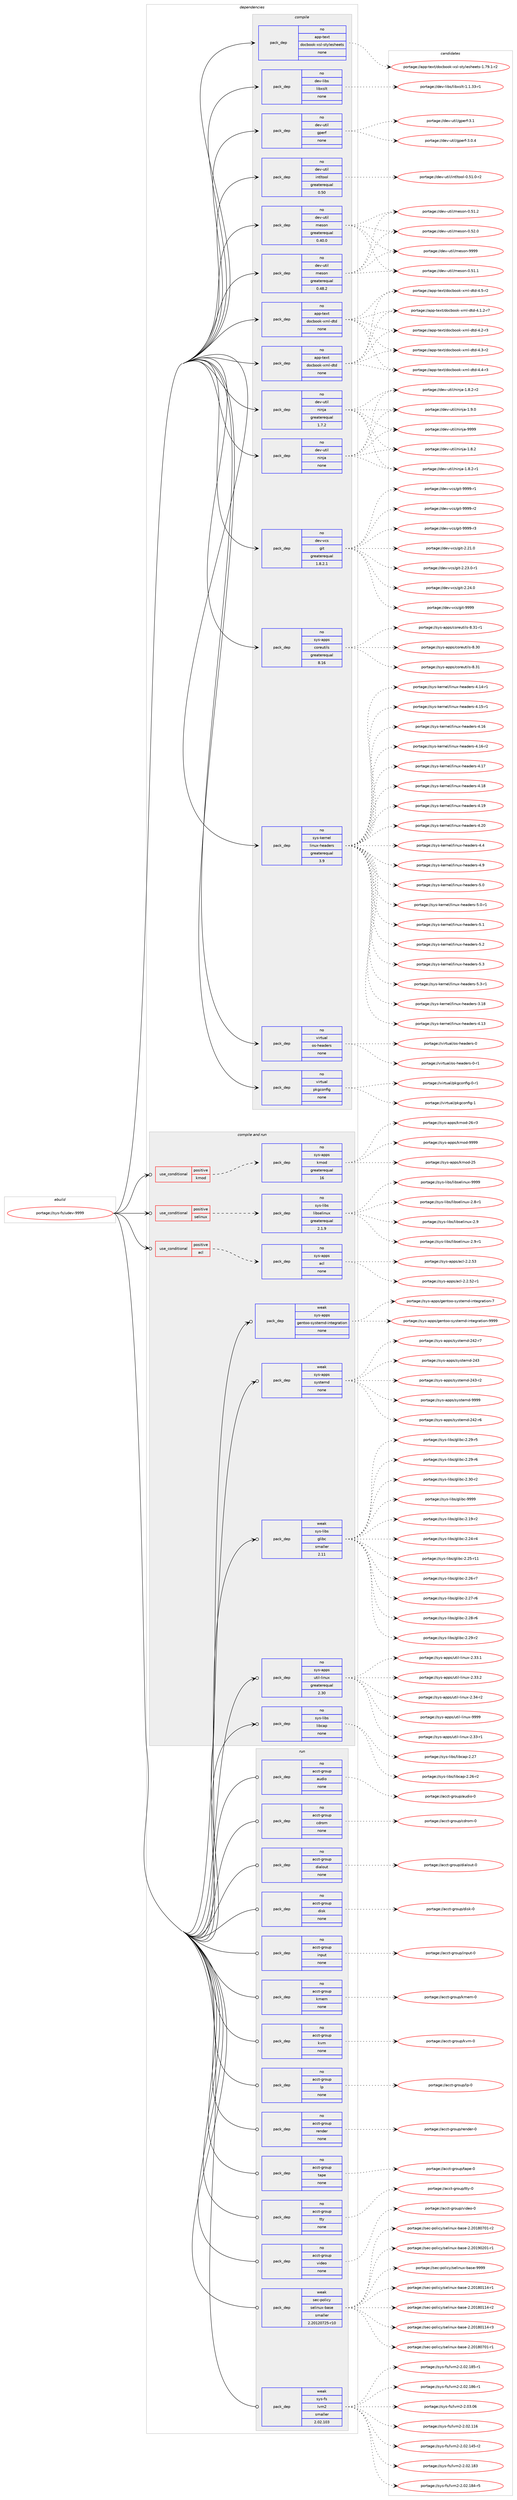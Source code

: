 digraph prolog {

# *************
# Graph options
# *************

newrank=true;
concentrate=true;
compound=true;
graph [rankdir=LR,fontname=Helvetica,fontsize=10,ranksep=1.5];#, ranksep=2.5, nodesep=0.2];
edge  [arrowhead=vee];
node  [fontname=Helvetica,fontsize=10];

# **********
# The ebuild
# **********

subgraph cluster_leftcol {
color=gray;
rank=same;
label=<<i>ebuild</i>>;
id [label="portage://sys-fs/udev-9999", color=red, width=4, href="../sys-fs/udev-9999.svg"];
}

# ****************
# The dependencies
# ****************

subgraph cluster_midcol {
color=gray;
label=<<i>dependencies</i>>;
subgraph cluster_compile {
fillcolor="#eeeeee";
style=filled;
label=<<i>compile</i>>;
subgraph pack316217 {
dependency426648 [label=<<TABLE BORDER="0" CELLBORDER="1" CELLSPACING="0" CELLPADDING="4" WIDTH="220"><TR><TD ROWSPAN="6" CELLPADDING="30">pack_dep</TD></TR><TR><TD WIDTH="110">no</TD></TR><TR><TD>app-text</TD></TR><TR><TD>docbook-xml-dtd</TD></TR><TR><TD>none</TD></TR><TR><TD></TD></TR></TABLE>>, shape=none, color=blue];
}
id:e -> dependency426648:w [weight=20,style="solid",arrowhead="vee"];
subgraph pack316218 {
dependency426649 [label=<<TABLE BORDER="0" CELLBORDER="1" CELLSPACING="0" CELLPADDING="4" WIDTH="220"><TR><TD ROWSPAN="6" CELLPADDING="30">pack_dep</TD></TR><TR><TD WIDTH="110">no</TD></TR><TR><TD>app-text</TD></TR><TR><TD>docbook-xml-dtd</TD></TR><TR><TD>none</TD></TR><TR><TD></TD></TR></TABLE>>, shape=none, color=blue];
}
id:e -> dependency426649:w [weight=20,style="solid",arrowhead="vee"];
subgraph pack316219 {
dependency426650 [label=<<TABLE BORDER="0" CELLBORDER="1" CELLSPACING="0" CELLPADDING="4" WIDTH="220"><TR><TD ROWSPAN="6" CELLPADDING="30">pack_dep</TD></TR><TR><TD WIDTH="110">no</TD></TR><TR><TD>app-text</TD></TR><TR><TD>docbook-xsl-stylesheets</TD></TR><TR><TD>none</TD></TR><TR><TD></TD></TR></TABLE>>, shape=none, color=blue];
}
id:e -> dependency426650:w [weight=20,style="solid",arrowhead="vee"];
subgraph pack316220 {
dependency426651 [label=<<TABLE BORDER="0" CELLBORDER="1" CELLSPACING="0" CELLPADDING="4" WIDTH="220"><TR><TD ROWSPAN="6" CELLPADDING="30">pack_dep</TD></TR><TR><TD WIDTH="110">no</TD></TR><TR><TD>dev-libs</TD></TR><TR><TD>libxslt</TD></TR><TR><TD>none</TD></TR><TR><TD></TD></TR></TABLE>>, shape=none, color=blue];
}
id:e -> dependency426651:w [weight=20,style="solid",arrowhead="vee"];
subgraph pack316221 {
dependency426652 [label=<<TABLE BORDER="0" CELLBORDER="1" CELLSPACING="0" CELLPADDING="4" WIDTH="220"><TR><TD ROWSPAN="6" CELLPADDING="30">pack_dep</TD></TR><TR><TD WIDTH="110">no</TD></TR><TR><TD>dev-util</TD></TR><TR><TD>gperf</TD></TR><TR><TD>none</TD></TR><TR><TD></TD></TR></TABLE>>, shape=none, color=blue];
}
id:e -> dependency426652:w [weight=20,style="solid",arrowhead="vee"];
subgraph pack316222 {
dependency426653 [label=<<TABLE BORDER="0" CELLBORDER="1" CELLSPACING="0" CELLPADDING="4" WIDTH="220"><TR><TD ROWSPAN="6" CELLPADDING="30">pack_dep</TD></TR><TR><TD WIDTH="110">no</TD></TR><TR><TD>dev-util</TD></TR><TR><TD>intltool</TD></TR><TR><TD>greaterequal</TD></TR><TR><TD>0.50</TD></TR></TABLE>>, shape=none, color=blue];
}
id:e -> dependency426653:w [weight=20,style="solid",arrowhead="vee"];
subgraph pack316223 {
dependency426654 [label=<<TABLE BORDER="0" CELLBORDER="1" CELLSPACING="0" CELLPADDING="4" WIDTH="220"><TR><TD ROWSPAN="6" CELLPADDING="30">pack_dep</TD></TR><TR><TD WIDTH="110">no</TD></TR><TR><TD>dev-util</TD></TR><TR><TD>meson</TD></TR><TR><TD>greaterequal</TD></TR><TR><TD>0.40.0</TD></TR></TABLE>>, shape=none, color=blue];
}
id:e -> dependency426654:w [weight=20,style="solid",arrowhead="vee"];
subgraph pack316224 {
dependency426655 [label=<<TABLE BORDER="0" CELLBORDER="1" CELLSPACING="0" CELLPADDING="4" WIDTH="220"><TR><TD ROWSPAN="6" CELLPADDING="30">pack_dep</TD></TR><TR><TD WIDTH="110">no</TD></TR><TR><TD>dev-util</TD></TR><TR><TD>meson</TD></TR><TR><TD>greaterequal</TD></TR><TR><TD>0.48.2</TD></TR></TABLE>>, shape=none, color=blue];
}
id:e -> dependency426655:w [weight=20,style="solid",arrowhead="vee"];
subgraph pack316225 {
dependency426656 [label=<<TABLE BORDER="0" CELLBORDER="1" CELLSPACING="0" CELLPADDING="4" WIDTH="220"><TR><TD ROWSPAN="6" CELLPADDING="30">pack_dep</TD></TR><TR><TD WIDTH="110">no</TD></TR><TR><TD>dev-util</TD></TR><TR><TD>ninja</TD></TR><TR><TD>greaterequal</TD></TR><TR><TD>1.7.2</TD></TR></TABLE>>, shape=none, color=blue];
}
id:e -> dependency426656:w [weight=20,style="solid",arrowhead="vee"];
subgraph pack316226 {
dependency426657 [label=<<TABLE BORDER="0" CELLBORDER="1" CELLSPACING="0" CELLPADDING="4" WIDTH="220"><TR><TD ROWSPAN="6" CELLPADDING="30">pack_dep</TD></TR><TR><TD WIDTH="110">no</TD></TR><TR><TD>dev-util</TD></TR><TR><TD>ninja</TD></TR><TR><TD>none</TD></TR><TR><TD></TD></TR></TABLE>>, shape=none, color=blue];
}
id:e -> dependency426657:w [weight=20,style="solid",arrowhead="vee"];
subgraph pack316227 {
dependency426658 [label=<<TABLE BORDER="0" CELLBORDER="1" CELLSPACING="0" CELLPADDING="4" WIDTH="220"><TR><TD ROWSPAN="6" CELLPADDING="30">pack_dep</TD></TR><TR><TD WIDTH="110">no</TD></TR><TR><TD>dev-vcs</TD></TR><TR><TD>git</TD></TR><TR><TD>greaterequal</TD></TR><TR><TD>1.8.2.1</TD></TR></TABLE>>, shape=none, color=blue];
}
id:e -> dependency426658:w [weight=20,style="solid",arrowhead="vee"];
subgraph pack316228 {
dependency426659 [label=<<TABLE BORDER="0" CELLBORDER="1" CELLSPACING="0" CELLPADDING="4" WIDTH="220"><TR><TD ROWSPAN="6" CELLPADDING="30">pack_dep</TD></TR><TR><TD WIDTH="110">no</TD></TR><TR><TD>sys-apps</TD></TR><TR><TD>coreutils</TD></TR><TR><TD>greaterequal</TD></TR><TR><TD>8.16</TD></TR></TABLE>>, shape=none, color=blue];
}
id:e -> dependency426659:w [weight=20,style="solid",arrowhead="vee"];
subgraph pack316229 {
dependency426660 [label=<<TABLE BORDER="0" CELLBORDER="1" CELLSPACING="0" CELLPADDING="4" WIDTH="220"><TR><TD ROWSPAN="6" CELLPADDING="30">pack_dep</TD></TR><TR><TD WIDTH="110">no</TD></TR><TR><TD>sys-kernel</TD></TR><TR><TD>linux-headers</TD></TR><TR><TD>greaterequal</TD></TR><TR><TD>3.9</TD></TR></TABLE>>, shape=none, color=blue];
}
id:e -> dependency426660:w [weight=20,style="solid",arrowhead="vee"];
subgraph pack316230 {
dependency426661 [label=<<TABLE BORDER="0" CELLBORDER="1" CELLSPACING="0" CELLPADDING="4" WIDTH="220"><TR><TD ROWSPAN="6" CELLPADDING="30">pack_dep</TD></TR><TR><TD WIDTH="110">no</TD></TR><TR><TD>virtual</TD></TR><TR><TD>os-headers</TD></TR><TR><TD>none</TD></TR><TR><TD></TD></TR></TABLE>>, shape=none, color=blue];
}
id:e -> dependency426661:w [weight=20,style="solid",arrowhead="vee"];
subgraph pack316231 {
dependency426662 [label=<<TABLE BORDER="0" CELLBORDER="1" CELLSPACING="0" CELLPADDING="4" WIDTH="220"><TR><TD ROWSPAN="6" CELLPADDING="30">pack_dep</TD></TR><TR><TD WIDTH="110">no</TD></TR><TR><TD>virtual</TD></TR><TR><TD>pkgconfig</TD></TR><TR><TD>none</TD></TR><TR><TD></TD></TR></TABLE>>, shape=none, color=blue];
}
id:e -> dependency426662:w [weight=20,style="solid",arrowhead="vee"];
}
subgraph cluster_compileandrun {
fillcolor="#eeeeee";
style=filled;
label=<<i>compile and run</i>>;
subgraph cond103281 {
dependency426663 [label=<<TABLE BORDER="0" CELLBORDER="1" CELLSPACING="0" CELLPADDING="4"><TR><TD ROWSPAN="3" CELLPADDING="10">use_conditional</TD></TR><TR><TD>positive</TD></TR><TR><TD>acl</TD></TR></TABLE>>, shape=none, color=red];
subgraph pack316232 {
dependency426664 [label=<<TABLE BORDER="0" CELLBORDER="1" CELLSPACING="0" CELLPADDING="4" WIDTH="220"><TR><TD ROWSPAN="6" CELLPADDING="30">pack_dep</TD></TR><TR><TD WIDTH="110">no</TD></TR><TR><TD>sys-apps</TD></TR><TR><TD>acl</TD></TR><TR><TD>none</TD></TR><TR><TD></TD></TR></TABLE>>, shape=none, color=blue];
}
dependency426663:e -> dependency426664:w [weight=20,style="dashed",arrowhead="vee"];
}
id:e -> dependency426663:w [weight=20,style="solid",arrowhead="odotvee"];
subgraph cond103282 {
dependency426665 [label=<<TABLE BORDER="0" CELLBORDER="1" CELLSPACING="0" CELLPADDING="4"><TR><TD ROWSPAN="3" CELLPADDING="10">use_conditional</TD></TR><TR><TD>positive</TD></TR><TR><TD>kmod</TD></TR></TABLE>>, shape=none, color=red];
subgraph pack316233 {
dependency426666 [label=<<TABLE BORDER="0" CELLBORDER="1" CELLSPACING="0" CELLPADDING="4" WIDTH="220"><TR><TD ROWSPAN="6" CELLPADDING="30">pack_dep</TD></TR><TR><TD WIDTH="110">no</TD></TR><TR><TD>sys-apps</TD></TR><TR><TD>kmod</TD></TR><TR><TD>greaterequal</TD></TR><TR><TD>16</TD></TR></TABLE>>, shape=none, color=blue];
}
dependency426665:e -> dependency426666:w [weight=20,style="dashed",arrowhead="vee"];
}
id:e -> dependency426665:w [weight=20,style="solid",arrowhead="odotvee"];
subgraph cond103283 {
dependency426667 [label=<<TABLE BORDER="0" CELLBORDER="1" CELLSPACING="0" CELLPADDING="4"><TR><TD ROWSPAN="3" CELLPADDING="10">use_conditional</TD></TR><TR><TD>positive</TD></TR><TR><TD>selinux</TD></TR></TABLE>>, shape=none, color=red];
subgraph pack316234 {
dependency426668 [label=<<TABLE BORDER="0" CELLBORDER="1" CELLSPACING="0" CELLPADDING="4" WIDTH="220"><TR><TD ROWSPAN="6" CELLPADDING="30">pack_dep</TD></TR><TR><TD WIDTH="110">no</TD></TR><TR><TD>sys-libs</TD></TR><TR><TD>libselinux</TD></TR><TR><TD>greaterequal</TD></TR><TR><TD>2.1.9</TD></TR></TABLE>>, shape=none, color=blue];
}
dependency426667:e -> dependency426668:w [weight=20,style="dashed",arrowhead="vee"];
}
id:e -> dependency426667:w [weight=20,style="solid",arrowhead="odotvee"];
subgraph pack316235 {
dependency426669 [label=<<TABLE BORDER="0" CELLBORDER="1" CELLSPACING="0" CELLPADDING="4" WIDTH="220"><TR><TD ROWSPAN="6" CELLPADDING="30">pack_dep</TD></TR><TR><TD WIDTH="110">no</TD></TR><TR><TD>sys-apps</TD></TR><TR><TD>util-linux</TD></TR><TR><TD>greaterequal</TD></TR><TR><TD>2.30</TD></TR></TABLE>>, shape=none, color=blue];
}
id:e -> dependency426669:w [weight=20,style="solid",arrowhead="odotvee"];
subgraph pack316236 {
dependency426670 [label=<<TABLE BORDER="0" CELLBORDER="1" CELLSPACING="0" CELLPADDING="4" WIDTH="220"><TR><TD ROWSPAN="6" CELLPADDING="30">pack_dep</TD></TR><TR><TD WIDTH="110">no</TD></TR><TR><TD>sys-libs</TD></TR><TR><TD>libcap</TD></TR><TR><TD>none</TD></TR><TR><TD></TD></TR></TABLE>>, shape=none, color=blue];
}
id:e -> dependency426670:w [weight=20,style="solid",arrowhead="odotvee"];
subgraph pack316237 {
dependency426671 [label=<<TABLE BORDER="0" CELLBORDER="1" CELLSPACING="0" CELLPADDING="4" WIDTH="220"><TR><TD ROWSPAN="6" CELLPADDING="30">pack_dep</TD></TR><TR><TD WIDTH="110">weak</TD></TR><TR><TD>sys-apps</TD></TR><TR><TD>gentoo-systemd-integration</TD></TR><TR><TD>none</TD></TR><TR><TD></TD></TR></TABLE>>, shape=none, color=blue];
}
id:e -> dependency426671:w [weight=20,style="solid",arrowhead="odotvee"];
subgraph pack316238 {
dependency426672 [label=<<TABLE BORDER="0" CELLBORDER="1" CELLSPACING="0" CELLPADDING="4" WIDTH="220"><TR><TD ROWSPAN="6" CELLPADDING="30">pack_dep</TD></TR><TR><TD WIDTH="110">weak</TD></TR><TR><TD>sys-apps</TD></TR><TR><TD>systemd</TD></TR><TR><TD>none</TD></TR><TR><TD></TD></TR></TABLE>>, shape=none, color=blue];
}
id:e -> dependency426672:w [weight=20,style="solid",arrowhead="odotvee"];
subgraph pack316239 {
dependency426673 [label=<<TABLE BORDER="0" CELLBORDER="1" CELLSPACING="0" CELLPADDING="4" WIDTH="220"><TR><TD ROWSPAN="6" CELLPADDING="30">pack_dep</TD></TR><TR><TD WIDTH="110">weak</TD></TR><TR><TD>sys-libs</TD></TR><TR><TD>glibc</TD></TR><TR><TD>smaller</TD></TR><TR><TD>2.11</TD></TR></TABLE>>, shape=none, color=blue];
}
id:e -> dependency426673:w [weight=20,style="solid",arrowhead="odotvee"];
}
subgraph cluster_run {
fillcolor="#eeeeee";
style=filled;
label=<<i>run</i>>;
subgraph pack316240 {
dependency426674 [label=<<TABLE BORDER="0" CELLBORDER="1" CELLSPACING="0" CELLPADDING="4" WIDTH="220"><TR><TD ROWSPAN="6" CELLPADDING="30">pack_dep</TD></TR><TR><TD WIDTH="110">no</TD></TR><TR><TD>acct-group</TD></TR><TR><TD>audio</TD></TR><TR><TD>none</TD></TR><TR><TD></TD></TR></TABLE>>, shape=none, color=blue];
}
id:e -> dependency426674:w [weight=20,style="solid",arrowhead="odot"];
subgraph pack316241 {
dependency426675 [label=<<TABLE BORDER="0" CELLBORDER="1" CELLSPACING="0" CELLPADDING="4" WIDTH="220"><TR><TD ROWSPAN="6" CELLPADDING="30">pack_dep</TD></TR><TR><TD WIDTH="110">no</TD></TR><TR><TD>acct-group</TD></TR><TR><TD>cdrom</TD></TR><TR><TD>none</TD></TR><TR><TD></TD></TR></TABLE>>, shape=none, color=blue];
}
id:e -> dependency426675:w [weight=20,style="solid",arrowhead="odot"];
subgraph pack316242 {
dependency426676 [label=<<TABLE BORDER="0" CELLBORDER="1" CELLSPACING="0" CELLPADDING="4" WIDTH="220"><TR><TD ROWSPAN="6" CELLPADDING="30">pack_dep</TD></TR><TR><TD WIDTH="110">no</TD></TR><TR><TD>acct-group</TD></TR><TR><TD>dialout</TD></TR><TR><TD>none</TD></TR><TR><TD></TD></TR></TABLE>>, shape=none, color=blue];
}
id:e -> dependency426676:w [weight=20,style="solid",arrowhead="odot"];
subgraph pack316243 {
dependency426677 [label=<<TABLE BORDER="0" CELLBORDER="1" CELLSPACING="0" CELLPADDING="4" WIDTH="220"><TR><TD ROWSPAN="6" CELLPADDING="30">pack_dep</TD></TR><TR><TD WIDTH="110">no</TD></TR><TR><TD>acct-group</TD></TR><TR><TD>disk</TD></TR><TR><TD>none</TD></TR><TR><TD></TD></TR></TABLE>>, shape=none, color=blue];
}
id:e -> dependency426677:w [weight=20,style="solid",arrowhead="odot"];
subgraph pack316244 {
dependency426678 [label=<<TABLE BORDER="0" CELLBORDER="1" CELLSPACING="0" CELLPADDING="4" WIDTH="220"><TR><TD ROWSPAN="6" CELLPADDING="30">pack_dep</TD></TR><TR><TD WIDTH="110">no</TD></TR><TR><TD>acct-group</TD></TR><TR><TD>input</TD></TR><TR><TD>none</TD></TR><TR><TD></TD></TR></TABLE>>, shape=none, color=blue];
}
id:e -> dependency426678:w [weight=20,style="solid",arrowhead="odot"];
subgraph pack316245 {
dependency426679 [label=<<TABLE BORDER="0" CELLBORDER="1" CELLSPACING="0" CELLPADDING="4" WIDTH="220"><TR><TD ROWSPAN="6" CELLPADDING="30">pack_dep</TD></TR><TR><TD WIDTH="110">no</TD></TR><TR><TD>acct-group</TD></TR><TR><TD>kmem</TD></TR><TR><TD>none</TD></TR><TR><TD></TD></TR></TABLE>>, shape=none, color=blue];
}
id:e -> dependency426679:w [weight=20,style="solid",arrowhead="odot"];
subgraph pack316246 {
dependency426680 [label=<<TABLE BORDER="0" CELLBORDER="1" CELLSPACING="0" CELLPADDING="4" WIDTH="220"><TR><TD ROWSPAN="6" CELLPADDING="30">pack_dep</TD></TR><TR><TD WIDTH="110">no</TD></TR><TR><TD>acct-group</TD></TR><TR><TD>kvm</TD></TR><TR><TD>none</TD></TR><TR><TD></TD></TR></TABLE>>, shape=none, color=blue];
}
id:e -> dependency426680:w [weight=20,style="solid",arrowhead="odot"];
subgraph pack316247 {
dependency426681 [label=<<TABLE BORDER="0" CELLBORDER="1" CELLSPACING="0" CELLPADDING="4" WIDTH="220"><TR><TD ROWSPAN="6" CELLPADDING="30">pack_dep</TD></TR><TR><TD WIDTH="110">no</TD></TR><TR><TD>acct-group</TD></TR><TR><TD>lp</TD></TR><TR><TD>none</TD></TR><TR><TD></TD></TR></TABLE>>, shape=none, color=blue];
}
id:e -> dependency426681:w [weight=20,style="solid",arrowhead="odot"];
subgraph pack316248 {
dependency426682 [label=<<TABLE BORDER="0" CELLBORDER="1" CELLSPACING="0" CELLPADDING="4" WIDTH="220"><TR><TD ROWSPAN="6" CELLPADDING="30">pack_dep</TD></TR><TR><TD WIDTH="110">no</TD></TR><TR><TD>acct-group</TD></TR><TR><TD>render</TD></TR><TR><TD>none</TD></TR><TR><TD></TD></TR></TABLE>>, shape=none, color=blue];
}
id:e -> dependency426682:w [weight=20,style="solid",arrowhead="odot"];
subgraph pack316249 {
dependency426683 [label=<<TABLE BORDER="0" CELLBORDER="1" CELLSPACING="0" CELLPADDING="4" WIDTH="220"><TR><TD ROWSPAN="6" CELLPADDING="30">pack_dep</TD></TR><TR><TD WIDTH="110">no</TD></TR><TR><TD>acct-group</TD></TR><TR><TD>tape</TD></TR><TR><TD>none</TD></TR><TR><TD></TD></TR></TABLE>>, shape=none, color=blue];
}
id:e -> dependency426683:w [weight=20,style="solid",arrowhead="odot"];
subgraph pack316250 {
dependency426684 [label=<<TABLE BORDER="0" CELLBORDER="1" CELLSPACING="0" CELLPADDING="4" WIDTH="220"><TR><TD ROWSPAN="6" CELLPADDING="30">pack_dep</TD></TR><TR><TD WIDTH="110">no</TD></TR><TR><TD>acct-group</TD></TR><TR><TD>tty</TD></TR><TR><TD>none</TD></TR><TR><TD></TD></TR></TABLE>>, shape=none, color=blue];
}
id:e -> dependency426684:w [weight=20,style="solid",arrowhead="odot"];
subgraph pack316251 {
dependency426685 [label=<<TABLE BORDER="0" CELLBORDER="1" CELLSPACING="0" CELLPADDING="4" WIDTH="220"><TR><TD ROWSPAN="6" CELLPADDING="30">pack_dep</TD></TR><TR><TD WIDTH="110">no</TD></TR><TR><TD>acct-group</TD></TR><TR><TD>video</TD></TR><TR><TD>none</TD></TR><TR><TD></TD></TR></TABLE>>, shape=none, color=blue];
}
id:e -> dependency426685:w [weight=20,style="solid",arrowhead="odot"];
subgraph pack316252 {
dependency426686 [label=<<TABLE BORDER="0" CELLBORDER="1" CELLSPACING="0" CELLPADDING="4" WIDTH="220"><TR><TD ROWSPAN="6" CELLPADDING="30">pack_dep</TD></TR><TR><TD WIDTH="110">weak</TD></TR><TR><TD>sec-policy</TD></TR><TR><TD>selinux-base</TD></TR><TR><TD>smaller</TD></TR><TR><TD>2.20120725-r10</TD></TR></TABLE>>, shape=none, color=blue];
}
id:e -> dependency426686:w [weight=20,style="solid",arrowhead="odot"];
subgraph pack316253 {
dependency426687 [label=<<TABLE BORDER="0" CELLBORDER="1" CELLSPACING="0" CELLPADDING="4" WIDTH="220"><TR><TD ROWSPAN="6" CELLPADDING="30">pack_dep</TD></TR><TR><TD WIDTH="110">weak</TD></TR><TR><TD>sys-fs</TD></TR><TR><TD>lvm2</TD></TR><TR><TD>smaller</TD></TR><TR><TD>2.02.103</TD></TR></TABLE>>, shape=none, color=blue];
}
id:e -> dependency426687:w [weight=20,style="solid",arrowhead="odot"];
}
}

# **************
# The candidates
# **************

subgraph cluster_choices {
rank=same;
color=gray;
label=<<i>candidates</i>>;

subgraph choice316217 {
color=black;
nodesep=1;
choiceportage971121124511610112011647100111999811111110745120109108451001161004552464946504511455 [label="portage://app-text/docbook-xml-dtd-4.1.2-r7", color=red, width=4,href="../app-text/docbook-xml-dtd-4.1.2-r7.svg"];
choiceportage97112112451161011201164710011199981111111074512010910845100116100455246504511451 [label="portage://app-text/docbook-xml-dtd-4.2-r3", color=red, width=4,href="../app-text/docbook-xml-dtd-4.2-r3.svg"];
choiceportage97112112451161011201164710011199981111111074512010910845100116100455246514511450 [label="portage://app-text/docbook-xml-dtd-4.3-r2", color=red, width=4,href="../app-text/docbook-xml-dtd-4.3-r2.svg"];
choiceportage97112112451161011201164710011199981111111074512010910845100116100455246524511451 [label="portage://app-text/docbook-xml-dtd-4.4-r3", color=red, width=4,href="../app-text/docbook-xml-dtd-4.4-r3.svg"];
choiceportage97112112451161011201164710011199981111111074512010910845100116100455246534511450 [label="portage://app-text/docbook-xml-dtd-4.5-r2", color=red, width=4,href="../app-text/docbook-xml-dtd-4.5-r2.svg"];
dependency426648:e -> choiceportage971121124511610112011647100111999811111110745120109108451001161004552464946504511455:w [style=dotted,weight="100"];
dependency426648:e -> choiceportage97112112451161011201164710011199981111111074512010910845100116100455246504511451:w [style=dotted,weight="100"];
dependency426648:e -> choiceportage97112112451161011201164710011199981111111074512010910845100116100455246514511450:w [style=dotted,weight="100"];
dependency426648:e -> choiceportage97112112451161011201164710011199981111111074512010910845100116100455246524511451:w [style=dotted,weight="100"];
dependency426648:e -> choiceportage97112112451161011201164710011199981111111074512010910845100116100455246534511450:w [style=dotted,weight="100"];
}
subgraph choice316218 {
color=black;
nodesep=1;
choiceportage971121124511610112011647100111999811111110745120109108451001161004552464946504511455 [label="portage://app-text/docbook-xml-dtd-4.1.2-r7", color=red, width=4,href="../app-text/docbook-xml-dtd-4.1.2-r7.svg"];
choiceportage97112112451161011201164710011199981111111074512010910845100116100455246504511451 [label="portage://app-text/docbook-xml-dtd-4.2-r3", color=red, width=4,href="../app-text/docbook-xml-dtd-4.2-r3.svg"];
choiceportage97112112451161011201164710011199981111111074512010910845100116100455246514511450 [label="portage://app-text/docbook-xml-dtd-4.3-r2", color=red, width=4,href="../app-text/docbook-xml-dtd-4.3-r2.svg"];
choiceportage97112112451161011201164710011199981111111074512010910845100116100455246524511451 [label="portage://app-text/docbook-xml-dtd-4.4-r3", color=red, width=4,href="../app-text/docbook-xml-dtd-4.4-r3.svg"];
choiceportage97112112451161011201164710011199981111111074512010910845100116100455246534511450 [label="portage://app-text/docbook-xml-dtd-4.5-r2", color=red, width=4,href="../app-text/docbook-xml-dtd-4.5-r2.svg"];
dependency426649:e -> choiceportage971121124511610112011647100111999811111110745120109108451001161004552464946504511455:w [style=dotted,weight="100"];
dependency426649:e -> choiceportage97112112451161011201164710011199981111111074512010910845100116100455246504511451:w [style=dotted,weight="100"];
dependency426649:e -> choiceportage97112112451161011201164710011199981111111074512010910845100116100455246514511450:w [style=dotted,weight="100"];
dependency426649:e -> choiceportage97112112451161011201164710011199981111111074512010910845100116100455246524511451:w [style=dotted,weight="100"];
dependency426649:e -> choiceportage97112112451161011201164710011199981111111074512010910845100116100455246534511450:w [style=dotted,weight="100"];
}
subgraph choice316219 {
color=black;
nodesep=1;
choiceportage97112112451161011201164710011199981111111074512011510845115116121108101115104101101116115454946555746494511450 [label="portage://app-text/docbook-xsl-stylesheets-1.79.1-r2", color=red, width=4,href="../app-text/docbook-xsl-stylesheets-1.79.1-r2.svg"];
dependency426650:e -> choiceportage97112112451161011201164710011199981111111074512011510845115116121108101115104101101116115454946555746494511450:w [style=dotted,weight="100"];
}
subgraph choice316220 {
color=black;
nodesep=1;
choiceportage10010111845108105981154710810598120115108116454946494651514511449 [label="portage://dev-libs/libxslt-1.1.33-r1", color=red, width=4,href="../dev-libs/libxslt-1.1.33-r1.svg"];
dependency426651:e -> choiceportage10010111845108105981154710810598120115108116454946494651514511449:w [style=dotted,weight="100"];
}
subgraph choice316221 {
color=black;
nodesep=1;
choiceportage1001011184511711610510847103112101114102455146484652 [label="portage://dev-util/gperf-3.0.4", color=red, width=4,href="../dev-util/gperf-3.0.4.svg"];
choiceportage100101118451171161051084710311210111410245514649 [label="portage://dev-util/gperf-3.1", color=red, width=4,href="../dev-util/gperf-3.1.svg"];
dependency426652:e -> choiceportage1001011184511711610510847103112101114102455146484652:w [style=dotted,weight="100"];
dependency426652:e -> choiceportage100101118451171161051084710311210111410245514649:w [style=dotted,weight="100"];
}
subgraph choice316222 {
color=black;
nodesep=1;
choiceportage1001011184511711610510847105110116108116111111108454846534946484511450 [label="portage://dev-util/intltool-0.51.0-r2", color=red, width=4,href="../dev-util/intltool-0.51.0-r2.svg"];
dependency426653:e -> choiceportage1001011184511711610510847105110116108116111111108454846534946484511450:w [style=dotted,weight="100"];
}
subgraph choice316223 {
color=black;
nodesep=1;
choiceportage100101118451171161051084710910111511111045484653494649 [label="portage://dev-util/meson-0.51.1", color=red, width=4,href="../dev-util/meson-0.51.1.svg"];
choiceportage100101118451171161051084710910111511111045484653494650 [label="portage://dev-util/meson-0.51.2", color=red, width=4,href="../dev-util/meson-0.51.2.svg"];
choiceportage100101118451171161051084710910111511111045484653504648 [label="portage://dev-util/meson-0.52.0", color=red, width=4,href="../dev-util/meson-0.52.0.svg"];
choiceportage10010111845117116105108471091011151111104557575757 [label="portage://dev-util/meson-9999", color=red, width=4,href="../dev-util/meson-9999.svg"];
dependency426654:e -> choiceportage100101118451171161051084710910111511111045484653494649:w [style=dotted,weight="100"];
dependency426654:e -> choiceportage100101118451171161051084710910111511111045484653494650:w [style=dotted,weight="100"];
dependency426654:e -> choiceportage100101118451171161051084710910111511111045484653504648:w [style=dotted,weight="100"];
dependency426654:e -> choiceportage10010111845117116105108471091011151111104557575757:w [style=dotted,weight="100"];
}
subgraph choice316224 {
color=black;
nodesep=1;
choiceportage100101118451171161051084710910111511111045484653494649 [label="portage://dev-util/meson-0.51.1", color=red, width=4,href="../dev-util/meson-0.51.1.svg"];
choiceportage100101118451171161051084710910111511111045484653494650 [label="portage://dev-util/meson-0.51.2", color=red, width=4,href="../dev-util/meson-0.51.2.svg"];
choiceportage100101118451171161051084710910111511111045484653504648 [label="portage://dev-util/meson-0.52.0", color=red, width=4,href="../dev-util/meson-0.52.0.svg"];
choiceportage10010111845117116105108471091011151111104557575757 [label="portage://dev-util/meson-9999", color=red, width=4,href="../dev-util/meson-9999.svg"];
dependency426655:e -> choiceportage100101118451171161051084710910111511111045484653494649:w [style=dotted,weight="100"];
dependency426655:e -> choiceportage100101118451171161051084710910111511111045484653494650:w [style=dotted,weight="100"];
dependency426655:e -> choiceportage100101118451171161051084710910111511111045484653504648:w [style=dotted,weight="100"];
dependency426655:e -> choiceportage10010111845117116105108471091011151111104557575757:w [style=dotted,weight="100"];
}
subgraph choice316225 {
color=black;
nodesep=1;
choiceportage100101118451171161051084711010511010697454946564650 [label="portage://dev-util/ninja-1.8.2", color=red, width=4,href="../dev-util/ninja-1.8.2.svg"];
choiceportage1001011184511711610510847110105110106974549465646504511449 [label="portage://dev-util/ninja-1.8.2-r1", color=red, width=4,href="../dev-util/ninja-1.8.2-r1.svg"];
choiceportage1001011184511711610510847110105110106974549465646504511450 [label="portage://dev-util/ninja-1.8.2-r2", color=red, width=4,href="../dev-util/ninja-1.8.2-r2.svg"];
choiceportage100101118451171161051084711010511010697454946574648 [label="portage://dev-util/ninja-1.9.0", color=red, width=4,href="../dev-util/ninja-1.9.0.svg"];
choiceportage1001011184511711610510847110105110106974557575757 [label="portage://dev-util/ninja-9999", color=red, width=4,href="../dev-util/ninja-9999.svg"];
dependency426656:e -> choiceportage100101118451171161051084711010511010697454946564650:w [style=dotted,weight="100"];
dependency426656:e -> choiceportage1001011184511711610510847110105110106974549465646504511449:w [style=dotted,weight="100"];
dependency426656:e -> choiceportage1001011184511711610510847110105110106974549465646504511450:w [style=dotted,weight="100"];
dependency426656:e -> choiceportage100101118451171161051084711010511010697454946574648:w [style=dotted,weight="100"];
dependency426656:e -> choiceportage1001011184511711610510847110105110106974557575757:w [style=dotted,weight="100"];
}
subgraph choice316226 {
color=black;
nodesep=1;
choiceportage100101118451171161051084711010511010697454946564650 [label="portage://dev-util/ninja-1.8.2", color=red, width=4,href="../dev-util/ninja-1.8.2.svg"];
choiceportage1001011184511711610510847110105110106974549465646504511449 [label="portage://dev-util/ninja-1.8.2-r1", color=red, width=4,href="../dev-util/ninja-1.8.2-r1.svg"];
choiceportage1001011184511711610510847110105110106974549465646504511450 [label="portage://dev-util/ninja-1.8.2-r2", color=red, width=4,href="../dev-util/ninja-1.8.2-r2.svg"];
choiceportage100101118451171161051084711010511010697454946574648 [label="portage://dev-util/ninja-1.9.0", color=red, width=4,href="../dev-util/ninja-1.9.0.svg"];
choiceportage1001011184511711610510847110105110106974557575757 [label="portage://dev-util/ninja-9999", color=red, width=4,href="../dev-util/ninja-9999.svg"];
dependency426657:e -> choiceportage100101118451171161051084711010511010697454946564650:w [style=dotted,weight="100"];
dependency426657:e -> choiceportage1001011184511711610510847110105110106974549465646504511449:w [style=dotted,weight="100"];
dependency426657:e -> choiceportage1001011184511711610510847110105110106974549465646504511450:w [style=dotted,weight="100"];
dependency426657:e -> choiceportage100101118451171161051084711010511010697454946574648:w [style=dotted,weight="100"];
dependency426657:e -> choiceportage1001011184511711610510847110105110106974557575757:w [style=dotted,weight="100"];
}
subgraph choice316227 {
color=black;
nodesep=1;
choiceportage10010111845118991154710310511645504650494648 [label="portage://dev-vcs/git-2.21.0", color=red, width=4,href="../dev-vcs/git-2.21.0.svg"];
choiceportage100101118451189911547103105116455046505146484511449 [label="portage://dev-vcs/git-2.23.0-r1", color=red, width=4,href="../dev-vcs/git-2.23.0-r1.svg"];
choiceportage10010111845118991154710310511645504650524648 [label="portage://dev-vcs/git-2.24.0", color=red, width=4,href="../dev-vcs/git-2.24.0.svg"];
choiceportage1001011184511899115471031051164557575757 [label="portage://dev-vcs/git-9999", color=red, width=4,href="../dev-vcs/git-9999.svg"];
choiceportage10010111845118991154710310511645575757574511449 [label="portage://dev-vcs/git-9999-r1", color=red, width=4,href="../dev-vcs/git-9999-r1.svg"];
choiceportage10010111845118991154710310511645575757574511450 [label="portage://dev-vcs/git-9999-r2", color=red, width=4,href="../dev-vcs/git-9999-r2.svg"];
choiceportage10010111845118991154710310511645575757574511451 [label="portage://dev-vcs/git-9999-r3", color=red, width=4,href="../dev-vcs/git-9999-r3.svg"];
dependency426658:e -> choiceportage10010111845118991154710310511645504650494648:w [style=dotted,weight="100"];
dependency426658:e -> choiceportage100101118451189911547103105116455046505146484511449:w [style=dotted,weight="100"];
dependency426658:e -> choiceportage10010111845118991154710310511645504650524648:w [style=dotted,weight="100"];
dependency426658:e -> choiceportage1001011184511899115471031051164557575757:w [style=dotted,weight="100"];
dependency426658:e -> choiceportage10010111845118991154710310511645575757574511449:w [style=dotted,weight="100"];
dependency426658:e -> choiceportage10010111845118991154710310511645575757574511450:w [style=dotted,weight="100"];
dependency426658:e -> choiceportage10010111845118991154710310511645575757574511451:w [style=dotted,weight="100"];
}
subgraph choice316228 {
color=black;
nodesep=1;
choiceportage115121115459711211211547991111141011171161051081154556465148 [label="portage://sys-apps/coreutils-8.30", color=red, width=4,href="../sys-apps/coreutils-8.30.svg"];
choiceportage115121115459711211211547991111141011171161051081154556465149 [label="portage://sys-apps/coreutils-8.31", color=red, width=4,href="../sys-apps/coreutils-8.31.svg"];
choiceportage1151211154597112112115479911111410111711610510811545564651494511449 [label="portage://sys-apps/coreutils-8.31-r1", color=red, width=4,href="../sys-apps/coreutils-8.31-r1.svg"];
dependency426659:e -> choiceportage115121115459711211211547991111141011171161051081154556465148:w [style=dotted,weight="100"];
dependency426659:e -> choiceportage115121115459711211211547991111141011171161051081154556465149:w [style=dotted,weight="100"];
dependency426659:e -> choiceportage1151211154597112112115479911111410111711610510811545564651494511449:w [style=dotted,weight="100"];
}
subgraph choice316229 {
color=black;
nodesep=1;
choiceportage115121115451071011141101011084710810511011712045104101971001011141154551464956 [label="portage://sys-kernel/linux-headers-3.18", color=red, width=4,href="../sys-kernel/linux-headers-3.18.svg"];
choiceportage115121115451071011141101011084710810511011712045104101971001011141154552464951 [label="portage://sys-kernel/linux-headers-4.13", color=red, width=4,href="../sys-kernel/linux-headers-4.13.svg"];
choiceportage1151211154510710111411010110847108105110117120451041019710010111411545524649524511449 [label="portage://sys-kernel/linux-headers-4.14-r1", color=red, width=4,href="../sys-kernel/linux-headers-4.14-r1.svg"];
choiceportage1151211154510710111411010110847108105110117120451041019710010111411545524649534511449 [label="portage://sys-kernel/linux-headers-4.15-r1", color=red, width=4,href="../sys-kernel/linux-headers-4.15-r1.svg"];
choiceportage115121115451071011141101011084710810511011712045104101971001011141154552464954 [label="portage://sys-kernel/linux-headers-4.16", color=red, width=4,href="../sys-kernel/linux-headers-4.16.svg"];
choiceportage1151211154510710111411010110847108105110117120451041019710010111411545524649544511450 [label="portage://sys-kernel/linux-headers-4.16-r2", color=red, width=4,href="../sys-kernel/linux-headers-4.16-r2.svg"];
choiceportage115121115451071011141101011084710810511011712045104101971001011141154552464955 [label="portage://sys-kernel/linux-headers-4.17", color=red, width=4,href="../sys-kernel/linux-headers-4.17.svg"];
choiceportage115121115451071011141101011084710810511011712045104101971001011141154552464956 [label="portage://sys-kernel/linux-headers-4.18", color=red, width=4,href="../sys-kernel/linux-headers-4.18.svg"];
choiceportage115121115451071011141101011084710810511011712045104101971001011141154552464957 [label="portage://sys-kernel/linux-headers-4.19", color=red, width=4,href="../sys-kernel/linux-headers-4.19.svg"];
choiceportage115121115451071011141101011084710810511011712045104101971001011141154552465048 [label="portage://sys-kernel/linux-headers-4.20", color=red, width=4,href="../sys-kernel/linux-headers-4.20.svg"];
choiceportage1151211154510710111411010110847108105110117120451041019710010111411545524652 [label="portage://sys-kernel/linux-headers-4.4", color=red, width=4,href="../sys-kernel/linux-headers-4.4.svg"];
choiceportage1151211154510710111411010110847108105110117120451041019710010111411545524657 [label="portage://sys-kernel/linux-headers-4.9", color=red, width=4,href="../sys-kernel/linux-headers-4.9.svg"];
choiceportage1151211154510710111411010110847108105110117120451041019710010111411545534648 [label="portage://sys-kernel/linux-headers-5.0", color=red, width=4,href="../sys-kernel/linux-headers-5.0.svg"];
choiceportage11512111545107101114110101108471081051101171204510410197100101114115455346484511449 [label="portage://sys-kernel/linux-headers-5.0-r1", color=red, width=4,href="../sys-kernel/linux-headers-5.0-r1.svg"];
choiceportage1151211154510710111411010110847108105110117120451041019710010111411545534649 [label="portage://sys-kernel/linux-headers-5.1", color=red, width=4,href="../sys-kernel/linux-headers-5.1.svg"];
choiceportage1151211154510710111411010110847108105110117120451041019710010111411545534650 [label="portage://sys-kernel/linux-headers-5.2", color=red, width=4,href="../sys-kernel/linux-headers-5.2.svg"];
choiceportage1151211154510710111411010110847108105110117120451041019710010111411545534651 [label="portage://sys-kernel/linux-headers-5.3", color=red, width=4,href="../sys-kernel/linux-headers-5.3.svg"];
choiceportage11512111545107101114110101108471081051101171204510410197100101114115455346514511449 [label="portage://sys-kernel/linux-headers-5.3-r1", color=red, width=4,href="../sys-kernel/linux-headers-5.3-r1.svg"];
dependency426660:e -> choiceportage115121115451071011141101011084710810511011712045104101971001011141154551464956:w [style=dotted,weight="100"];
dependency426660:e -> choiceportage115121115451071011141101011084710810511011712045104101971001011141154552464951:w [style=dotted,weight="100"];
dependency426660:e -> choiceportage1151211154510710111411010110847108105110117120451041019710010111411545524649524511449:w [style=dotted,weight="100"];
dependency426660:e -> choiceportage1151211154510710111411010110847108105110117120451041019710010111411545524649534511449:w [style=dotted,weight="100"];
dependency426660:e -> choiceportage115121115451071011141101011084710810511011712045104101971001011141154552464954:w [style=dotted,weight="100"];
dependency426660:e -> choiceportage1151211154510710111411010110847108105110117120451041019710010111411545524649544511450:w [style=dotted,weight="100"];
dependency426660:e -> choiceportage115121115451071011141101011084710810511011712045104101971001011141154552464955:w [style=dotted,weight="100"];
dependency426660:e -> choiceportage115121115451071011141101011084710810511011712045104101971001011141154552464956:w [style=dotted,weight="100"];
dependency426660:e -> choiceportage115121115451071011141101011084710810511011712045104101971001011141154552464957:w [style=dotted,weight="100"];
dependency426660:e -> choiceportage115121115451071011141101011084710810511011712045104101971001011141154552465048:w [style=dotted,weight="100"];
dependency426660:e -> choiceportage1151211154510710111411010110847108105110117120451041019710010111411545524652:w [style=dotted,weight="100"];
dependency426660:e -> choiceportage1151211154510710111411010110847108105110117120451041019710010111411545524657:w [style=dotted,weight="100"];
dependency426660:e -> choiceportage1151211154510710111411010110847108105110117120451041019710010111411545534648:w [style=dotted,weight="100"];
dependency426660:e -> choiceportage11512111545107101114110101108471081051101171204510410197100101114115455346484511449:w [style=dotted,weight="100"];
dependency426660:e -> choiceportage1151211154510710111411010110847108105110117120451041019710010111411545534649:w [style=dotted,weight="100"];
dependency426660:e -> choiceportage1151211154510710111411010110847108105110117120451041019710010111411545534650:w [style=dotted,weight="100"];
dependency426660:e -> choiceportage1151211154510710111411010110847108105110117120451041019710010111411545534651:w [style=dotted,weight="100"];
dependency426660:e -> choiceportage11512111545107101114110101108471081051101171204510410197100101114115455346514511449:w [style=dotted,weight="100"];
}
subgraph choice316230 {
color=black;
nodesep=1;
choiceportage118105114116117971084711111545104101971001011141154548 [label="portage://virtual/os-headers-0", color=red, width=4,href="../virtual/os-headers-0.svg"];
choiceportage1181051141161179710847111115451041019710010111411545484511449 [label="portage://virtual/os-headers-0-r1", color=red, width=4,href="../virtual/os-headers-0-r1.svg"];
dependency426661:e -> choiceportage118105114116117971084711111545104101971001011141154548:w [style=dotted,weight="100"];
dependency426661:e -> choiceportage1181051141161179710847111115451041019710010111411545484511449:w [style=dotted,weight="100"];
}
subgraph choice316231 {
color=black;
nodesep=1;
choiceportage11810511411611797108471121071039911111010210510345484511449 [label="portage://virtual/pkgconfig-0-r1", color=red, width=4,href="../virtual/pkgconfig-0-r1.svg"];
choiceportage1181051141161179710847112107103991111101021051034549 [label="portage://virtual/pkgconfig-1", color=red, width=4,href="../virtual/pkgconfig-1.svg"];
dependency426662:e -> choiceportage11810511411611797108471121071039911111010210510345484511449:w [style=dotted,weight="100"];
dependency426662:e -> choiceportage1181051141161179710847112107103991111101021051034549:w [style=dotted,weight="100"];
}
subgraph choice316232 {
color=black;
nodesep=1;
choiceportage1151211154597112112115479799108455046504653504511449 [label="portage://sys-apps/acl-2.2.52-r1", color=red, width=4,href="../sys-apps/acl-2.2.52-r1.svg"];
choiceportage115121115459711211211547979910845504650465351 [label="portage://sys-apps/acl-2.2.53", color=red, width=4,href="../sys-apps/acl-2.2.53.svg"];
dependency426664:e -> choiceportage1151211154597112112115479799108455046504653504511449:w [style=dotted,weight="100"];
dependency426664:e -> choiceportage115121115459711211211547979910845504650465351:w [style=dotted,weight="100"];
}
subgraph choice316233 {
color=black;
nodesep=1;
choiceportage115121115459711211211547107109111100455053 [label="portage://sys-apps/kmod-25", color=red, width=4,href="../sys-apps/kmod-25.svg"];
choiceportage1151211154597112112115471071091111004550544511451 [label="portage://sys-apps/kmod-26-r3", color=red, width=4,href="../sys-apps/kmod-26-r3.svg"];
choiceportage1151211154597112112115471071091111004557575757 [label="portage://sys-apps/kmod-9999", color=red, width=4,href="../sys-apps/kmod-9999.svg"];
dependency426666:e -> choiceportage115121115459711211211547107109111100455053:w [style=dotted,weight="100"];
dependency426666:e -> choiceportage1151211154597112112115471071091111004550544511451:w [style=dotted,weight="100"];
dependency426666:e -> choiceportage1151211154597112112115471071091111004557575757:w [style=dotted,weight="100"];
}
subgraph choice316234 {
color=black;
nodesep=1;
choiceportage11512111545108105981154710810598115101108105110117120455046564511449 [label="portage://sys-libs/libselinux-2.8-r1", color=red, width=4,href="../sys-libs/libselinux-2.8-r1.svg"];
choiceportage1151211154510810598115471081059811510110810511011712045504657 [label="portage://sys-libs/libselinux-2.9", color=red, width=4,href="../sys-libs/libselinux-2.9.svg"];
choiceportage11512111545108105981154710810598115101108105110117120455046574511449 [label="portage://sys-libs/libselinux-2.9-r1", color=red, width=4,href="../sys-libs/libselinux-2.9-r1.svg"];
choiceportage115121115451081059811547108105981151011081051101171204557575757 [label="portage://sys-libs/libselinux-9999", color=red, width=4,href="../sys-libs/libselinux-9999.svg"];
dependency426668:e -> choiceportage11512111545108105981154710810598115101108105110117120455046564511449:w [style=dotted,weight="100"];
dependency426668:e -> choiceportage1151211154510810598115471081059811510110810511011712045504657:w [style=dotted,weight="100"];
dependency426668:e -> choiceportage11512111545108105981154710810598115101108105110117120455046574511449:w [style=dotted,weight="100"];
dependency426668:e -> choiceportage115121115451081059811547108105981151011081051101171204557575757:w [style=dotted,weight="100"];
}
subgraph choice316235 {
color=black;
nodesep=1;
choiceportage1151211154597112112115471171161051084510810511011712045504651514511449 [label="portage://sys-apps/util-linux-2.33-r1", color=red, width=4,href="../sys-apps/util-linux-2.33-r1.svg"];
choiceportage1151211154597112112115471171161051084510810511011712045504651514649 [label="portage://sys-apps/util-linux-2.33.1", color=red, width=4,href="../sys-apps/util-linux-2.33.1.svg"];
choiceportage1151211154597112112115471171161051084510810511011712045504651514650 [label="portage://sys-apps/util-linux-2.33.2", color=red, width=4,href="../sys-apps/util-linux-2.33.2.svg"];
choiceportage1151211154597112112115471171161051084510810511011712045504651524511450 [label="portage://sys-apps/util-linux-2.34-r2", color=red, width=4,href="../sys-apps/util-linux-2.34-r2.svg"];
choiceportage115121115459711211211547117116105108451081051101171204557575757 [label="portage://sys-apps/util-linux-9999", color=red, width=4,href="../sys-apps/util-linux-9999.svg"];
dependency426669:e -> choiceportage1151211154597112112115471171161051084510810511011712045504651514511449:w [style=dotted,weight="100"];
dependency426669:e -> choiceportage1151211154597112112115471171161051084510810511011712045504651514649:w [style=dotted,weight="100"];
dependency426669:e -> choiceportage1151211154597112112115471171161051084510810511011712045504651514650:w [style=dotted,weight="100"];
dependency426669:e -> choiceportage1151211154597112112115471171161051084510810511011712045504651524511450:w [style=dotted,weight="100"];
dependency426669:e -> choiceportage115121115459711211211547117116105108451081051101171204557575757:w [style=dotted,weight="100"];
}
subgraph choice316236 {
color=black;
nodesep=1;
choiceportage11512111545108105981154710810598999711245504650544511450 [label="portage://sys-libs/libcap-2.26-r2", color=red, width=4,href="../sys-libs/libcap-2.26-r2.svg"];
choiceportage1151211154510810598115471081059899971124550465055 [label="portage://sys-libs/libcap-2.27", color=red, width=4,href="../sys-libs/libcap-2.27.svg"];
dependency426670:e -> choiceportage11512111545108105981154710810598999711245504650544511450:w [style=dotted,weight="100"];
dependency426670:e -> choiceportage1151211154510810598115471081059899971124550465055:w [style=dotted,weight="100"];
}
subgraph choice316237 {
color=black;
nodesep=1;
choiceportage1151211154597112112115471031011101161111114511512111511610110910045105110116101103114971161051111104555 [label="portage://sys-apps/gentoo-systemd-integration-7", color=red, width=4,href="../sys-apps/gentoo-systemd-integration-7.svg"];
choiceportage1151211154597112112115471031011101161111114511512111511610110910045105110116101103114971161051111104557575757 [label="portage://sys-apps/gentoo-systemd-integration-9999", color=red, width=4,href="../sys-apps/gentoo-systemd-integration-9999.svg"];
dependency426671:e -> choiceportage1151211154597112112115471031011101161111114511512111511610110910045105110116101103114971161051111104555:w [style=dotted,weight="100"];
dependency426671:e -> choiceportage1151211154597112112115471031011101161111114511512111511610110910045105110116101103114971161051111104557575757:w [style=dotted,weight="100"];
}
subgraph choice316238 {
color=black;
nodesep=1;
choiceportage115121115459711211211547115121115116101109100455052504511454 [label="portage://sys-apps/systemd-242-r6", color=red, width=4,href="../sys-apps/systemd-242-r6.svg"];
choiceportage115121115459711211211547115121115116101109100455052504511455 [label="portage://sys-apps/systemd-242-r7", color=red, width=4,href="../sys-apps/systemd-242-r7.svg"];
choiceportage11512111545971121121154711512111511610110910045505251 [label="portage://sys-apps/systemd-243", color=red, width=4,href="../sys-apps/systemd-243.svg"];
choiceportage115121115459711211211547115121115116101109100455052514511450 [label="portage://sys-apps/systemd-243-r2", color=red, width=4,href="../sys-apps/systemd-243-r2.svg"];
choiceportage1151211154597112112115471151211151161011091004557575757 [label="portage://sys-apps/systemd-9999", color=red, width=4,href="../sys-apps/systemd-9999.svg"];
dependency426672:e -> choiceportage115121115459711211211547115121115116101109100455052504511454:w [style=dotted,weight="100"];
dependency426672:e -> choiceportage115121115459711211211547115121115116101109100455052504511455:w [style=dotted,weight="100"];
dependency426672:e -> choiceportage11512111545971121121154711512111511610110910045505251:w [style=dotted,weight="100"];
dependency426672:e -> choiceportage115121115459711211211547115121115116101109100455052514511450:w [style=dotted,weight="100"];
dependency426672:e -> choiceportage1151211154597112112115471151211151161011091004557575757:w [style=dotted,weight="100"];
}
subgraph choice316239 {
color=black;
nodesep=1;
choiceportage115121115451081059811547103108105989945504649574511450 [label="portage://sys-libs/glibc-2.19-r2", color=red, width=4,href="../sys-libs/glibc-2.19-r2.svg"];
choiceportage115121115451081059811547103108105989945504650524511452 [label="portage://sys-libs/glibc-2.24-r4", color=red, width=4,href="../sys-libs/glibc-2.24-r4.svg"];
choiceportage11512111545108105981154710310810598994550465053451144949 [label="portage://sys-libs/glibc-2.25-r11", color=red, width=4,href="../sys-libs/glibc-2.25-r11.svg"];
choiceportage115121115451081059811547103108105989945504650544511455 [label="portage://sys-libs/glibc-2.26-r7", color=red, width=4,href="../sys-libs/glibc-2.26-r7.svg"];
choiceportage115121115451081059811547103108105989945504650554511454 [label="portage://sys-libs/glibc-2.27-r6", color=red, width=4,href="../sys-libs/glibc-2.27-r6.svg"];
choiceportage115121115451081059811547103108105989945504650564511454 [label="portage://sys-libs/glibc-2.28-r6", color=red, width=4,href="../sys-libs/glibc-2.28-r6.svg"];
choiceportage115121115451081059811547103108105989945504650574511450 [label="portage://sys-libs/glibc-2.29-r2", color=red, width=4,href="../sys-libs/glibc-2.29-r2.svg"];
choiceportage115121115451081059811547103108105989945504650574511453 [label="portage://sys-libs/glibc-2.29-r5", color=red, width=4,href="../sys-libs/glibc-2.29-r5.svg"];
choiceportage115121115451081059811547103108105989945504650574511454 [label="portage://sys-libs/glibc-2.29-r6", color=red, width=4,href="../sys-libs/glibc-2.29-r6.svg"];
choiceportage115121115451081059811547103108105989945504651484511450 [label="portage://sys-libs/glibc-2.30-r2", color=red, width=4,href="../sys-libs/glibc-2.30-r2.svg"];
choiceportage11512111545108105981154710310810598994557575757 [label="portage://sys-libs/glibc-9999", color=red, width=4,href="../sys-libs/glibc-9999.svg"];
dependency426673:e -> choiceportage115121115451081059811547103108105989945504649574511450:w [style=dotted,weight="100"];
dependency426673:e -> choiceportage115121115451081059811547103108105989945504650524511452:w [style=dotted,weight="100"];
dependency426673:e -> choiceportage11512111545108105981154710310810598994550465053451144949:w [style=dotted,weight="100"];
dependency426673:e -> choiceportage115121115451081059811547103108105989945504650544511455:w [style=dotted,weight="100"];
dependency426673:e -> choiceportage115121115451081059811547103108105989945504650554511454:w [style=dotted,weight="100"];
dependency426673:e -> choiceportage115121115451081059811547103108105989945504650564511454:w [style=dotted,weight="100"];
dependency426673:e -> choiceportage115121115451081059811547103108105989945504650574511450:w [style=dotted,weight="100"];
dependency426673:e -> choiceportage115121115451081059811547103108105989945504650574511453:w [style=dotted,weight="100"];
dependency426673:e -> choiceportage115121115451081059811547103108105989945504650574511454:w [style=dotted,weight="100"];
dependency426673:e -> choiceportage115121115451081059811547103108105989945504651484511450:w [style=dotted,weight="100"];
dependency426673:e -> choiceportage11512111545108105981154710310810598994557575757:w [style=dotted,weight="100"];
}
subgraph choice316240 {
color=black;
nodesep=1;
choiceportage9799991164510311411111711247971171001051114548 [label="portage://acct-group/audio-0", color=red, width=4,href="../acct-group/audio-0.svg"];
dependency426674:e -> choiceportage9799991164510311411111711247971171001051114548:w [style=dotted,weight="100"];
}
subgraph choice316241 {
color=black;
nodesep=1;
choiceportage9799991164510311411111711247991001141111094548 [label="portage://acct-group/cdrom-0", color=red, width=4,href="../acct-group/cdrom-0.svg"];
dependency426675:e -> choiceportage9799991164510311411111711247991001141111094548:w [style=dotted,weight="100"];
}
subgraph choice316242 {
color=black;
nodesep=1;
choiceportage9799991164510311411111711247100105971081111171164548 [label="portage://acct-group/dialout-0", color=red, width=4,href="../acct-group/dialout-0.svg"];
dependency426676:e -> choiceportage9799991164510311411111711247100105971081111171164548:w [style=dotted,weight="100"];
}
subgraph choice316243 {
color=black;
nodesep=1;
choiceportage97999911645103114111117112471001051151074548 [label="portage://acct-group/disk-0", color=red, width=4,href="../acct-group/disk-0.svg"];
dependency426677:e -> choiceportage97999911645103114111117112471001051151074548:w [style=dotted,weight="100"];
}
subgraph choice316244 {
color=black;
nodesep=1;
choiceportage97999911645103114111117112471051101121171164548 [label="portage://acct-group/input-0", color=red, width=4,href="../acct-group/input-0.svg"];
dependency426678:e -> choiceportage97999911645103114111117112471051101121171164548:w [style=dotted,weight="100"];
}
subgraph choice316245 {
color=black;
nodesep=1;
choiceportage97999911645103114111117112471071091011094548 [label="portage://acct-group/kmem-0", color=red, width=4,href="../acct-group/kmem-0.svg"];
dependency426679:e -> choiceportage97999911645103114111117112471071091011094548:w [style=dotted,weight="100"];
}
subgraph choice316246 {
color=black;
nodesep=1;
choiceportage97999911645103114111117112471071181094548 [label="portage://acct-group/kvm-0", color=red, width=4,href="../acct-group/kvm-0.svg"];
dependency426680:e -> choiceportage97999911645103114111117112471071181094548:w [style=dotted,weight="100"];
}
subgraph choice316247 {
color=black;
nodesep=1;
choiceportage97999911645103114111117112471081124548 [label="portage://acct-group/lp-0", color=red, width=4,href="../acct-group/lp-0.svg"];
dependency426681:e -> choiceportage97999911645103114111117112471081124548:w [style=dotted,weight="100"];
}
subgraph choice316248 {
color=black;
nodesep=1;
choiceportage97999911645103114111117112471141011101001011144548 [label="portage://acct-group/render-0", color=red, width=4,href="../acct-group/render-0.svg"];
dependency426682:e -> choiceportage97999911645103114111117112471141011101001011144548:w [style=dotted,weight="100"];
}
subgraph choice316249 {
color=black;
nodesep=1;
choiceportage9799991164510311411111711247116971121014548 [label="portage://acct-group/tape-0", color=red, width=4,href="../acct-group/tape-0.svg"];
dependency426683:e -> choiceportage9799991164510311411111711247116971121014548:w [style=dotted,weight="100"];
}
subgraph choice316250 {
color=black;
nodesep=1;
choiceportage97999911645103114111117112471161161214548 [label="portage://acct-group/tty-0", color=red, width=4,href="../acct-group/tty-0.svg"];
dependency426684:e -> choiceportage97999911645103114111117112471161161214548:w [style=dotted,weight="100"];
}
subgraph choice316251 {
color=black;
nodesep=1;
choiceportage97999911645103114111117112471181051001011114548 [label="portage://acct-group/video-0", color=red, width=4,href="../acct-group/video-0.svg"];
dependency426685:e -> choiceportage97999911645103114111117112471181051001011114548:w [style=dotted,weight="100"];
}
subgraph choice316252 {
color=black;
nodesep=1;
choiceportage1151019945112111108105991214711510110810511011712045989711510145504650484956484949524511449 [label="portage://sec-policy/selinux-base-2.20180114-r1", color=red, width=4,href="../sec-policy/selinux-base-2.20180114-r1.svg"];
choiceportage1151019945112111108105991214711510110810511011712045989711510145504650484956484949524511450 [label="portage://sec-policy/selinux-base-2.20180114-r2", color=red, width=4,href="../sec-policy/selinux-base-2.20180114-r2.svg"];
choiceportage1151019945112111108105991214711510110810511011712045989711510145504650484956484949524511451 [label="portage://sec-policy/selinux-base-2.20180114-r3", color=red, width=4,href="../sec-policy/selinux-base-2.20180114-r3.svg"];
choiceportage1151019945112111108105991214711510110810511011712045989711510145504650484956485548494511449 [label="portage://sec-policy/selinux-base-2.20180701-r1", color=red, width=4,href="../sec-policy/selinux-base-2.20180701-r1.svg"];
choiceportage1151019945112111108105991214711510110810511011712045989711510145504650484956485548494511450 [label="portage://sec-policy/selinux-base-2.20180701-r2", color=red, width=4,href="../sec-policy/selinux-base-2.20180701-r2.svg"];
choiceportage1151019945112111108105991214711510110810511011712045989711510145504650484957485048494511449 [label="portage://sec-policy/selinux-base-2.20190201-r1", color=red, width=4,href="../sec-policy/selinux-base-2.20190201-r1.svg"];
choiceportage115101994511211110810599121471151011081051101171204598971151014557575757 [label="portage://sec-policy/selinux-base-9999", color=red, width=4,href="../sec-policy/selinux-base-9999.svg"];
dependency426686:e -> choiceportage1151019945112111108105991214711510110810511011712045989711510145504650484956484949524511449:w [style=dotted,weight="100"];
dependency426686:e -> choiceportage1151019945112111108105991214711510110810511011712045989711510145504650484956484949524511450:w [style=dotted,weight="100"];
dependency426686:e -> choiceportage1151019945112111108105991214711510110810511011712045989711510145504650484956484949524511451:w [style=dotted,weight="100"];
dependency426686:e -> choiceportage1151019945112111108105991214711510110810511011712045989711510145504650484956485548494511449:w [style=dotted,weight="100"];
dependency426686:e -> choiceportage1151019945112111108105991214711510110810511011712045989711510145504650484956485548494511450:w [style=dotted,weight="100"];
dependency426686:e -> choiceportage1151019945112111108105991214711510110810511011712045989711510145504650484957485048494511449:w [style=dotted,weight="100"];
dependency426686:e -> choiceportage115101994511211110810599121471151011081051101171204598971151014557575757:w [style=dotted,weight="100"];
}
subgraph choice316253 {
color=black;
nodesep=1;
choiceportage115121115451021154710811810950455046485046494954 [label="portage://sys-fs/lvm2-2.02.116", color=red, width=4,href="../sys-fs/lvm2-2.02.116.svg"];
choiceportage1151211154510211547108118109504550464850464952534511450 [label="portage://sys-fs/lvm2-2.02.145-r2", color=red, width=4,href="../sys-fs/lvm2-2.02.145-r2.svg"];
choiceportage115121115451021154710811810950455046485046495651 [label="portage://sys-fs/lvm2-2.02.183", color=red, width=4,href="../sys-fs/lvm2-2.02.183.svg"];
choiceportage1151211154510211547108118109504550464850464956524511453 [label="portage://sys-fs/lvm2-2.02.184-r5", color=red, width=4,href="../sys-fs/lvm2-2.02.184-r5.svg"];
choiceportage1151211154510211547108118109504550464850464956534511449 [label="portage://sys-fs/lvm2-2.02.185-r1", color=red, width=4,href="../sys-fs/lvm2-2.02.185-r1.svg"];
choiceportage1151211154510211547108118109504550464850464956544511449 [label="portage://sys-fs/lvm2-2.02.186-r1", color=red, width=4,href="../sys-fs/lvm2-2.02.186-r1.svg"];
choiceportage1151211154510211547108118109504550464851464854 [label="portage://sys-fs/lvm2-2.03.06", color=red, width=4,href="../sys-fs/lvm2-2.03.06.svg"];
dependency426687:e -> choiceportage115121115451021154710811810950455046485046494954:w [style=dotted,weight="100"];
dependency426687:e -> choiceportage1151211154510211547108118109504550464850464952534511450:w [style=dotted,weight="100"];
dependency426687:e -> choiceportage115121115451021154710811810950455046485046495651:w [style=dotted,weight="100"];
dependency426687:e -> choiceportage1151211154510211547108118109504550464850464956524511453:w [style=dotted,weight="100"];
dependency426687:e -> choiceportage1151211154510211547108118109504550464850464956534511449:w [style=dotted,weight="100"];
dependency426687:e -> choiceportage1151211154510211547108118109504550464850464956544511449:w [style=dotted,weight="100"];
dependency426687:e -> choiceportage1151211154510211547108118109504550464851464854:w [style=dotted,weight="100"];
}
}

}
